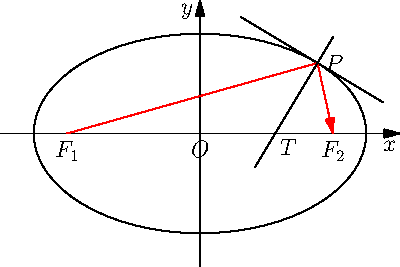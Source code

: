 
import graph;
import geometry;
import contour;

size(200);

xaxis("$x$", -6,6, Arrow);
yaxis("$y$", -4,4, Arrow);

real a = 5;
real b = 3;
real c = 4;

pair F1 = (-1*c, 0);
label("$F_1$", F1, S);
pair F2 = (c, 0);
label("$F_2$", F2, S);

pair O = (0,0);
label("$O$", O, S);
path myellipse = ellipse(O, a, b);
draw(myellipse);

real theta = pi / 4;
pair P = (a*cos(theta), b*sin(theta));
label("$P$", P, E);

real tangentline(pair t) {
  real x = t.x;
  real y = t.y;
  return P.x*x/(a*a)+P.y*y/(b*b)-1;
}

guide[][] g1 = contour(tangentline, (0, 0), (5.5, 3.5), new real[]{0}, 100);
draw(g1);

draw(F1 -- P -- F2, red, Arrow);

real normalline(pair t) {
  return a*a*P.y*(t.x-P.x)-b*b*P.x*(t.y-P.y);
}

guide[][] g2 = contour(normalline, (-1, -1), (4, 4), new real[]{0}, 100);
draw(g2);

pair T = (c*c*P.x/(a*a), 0);
label("$T$", T, SE);


